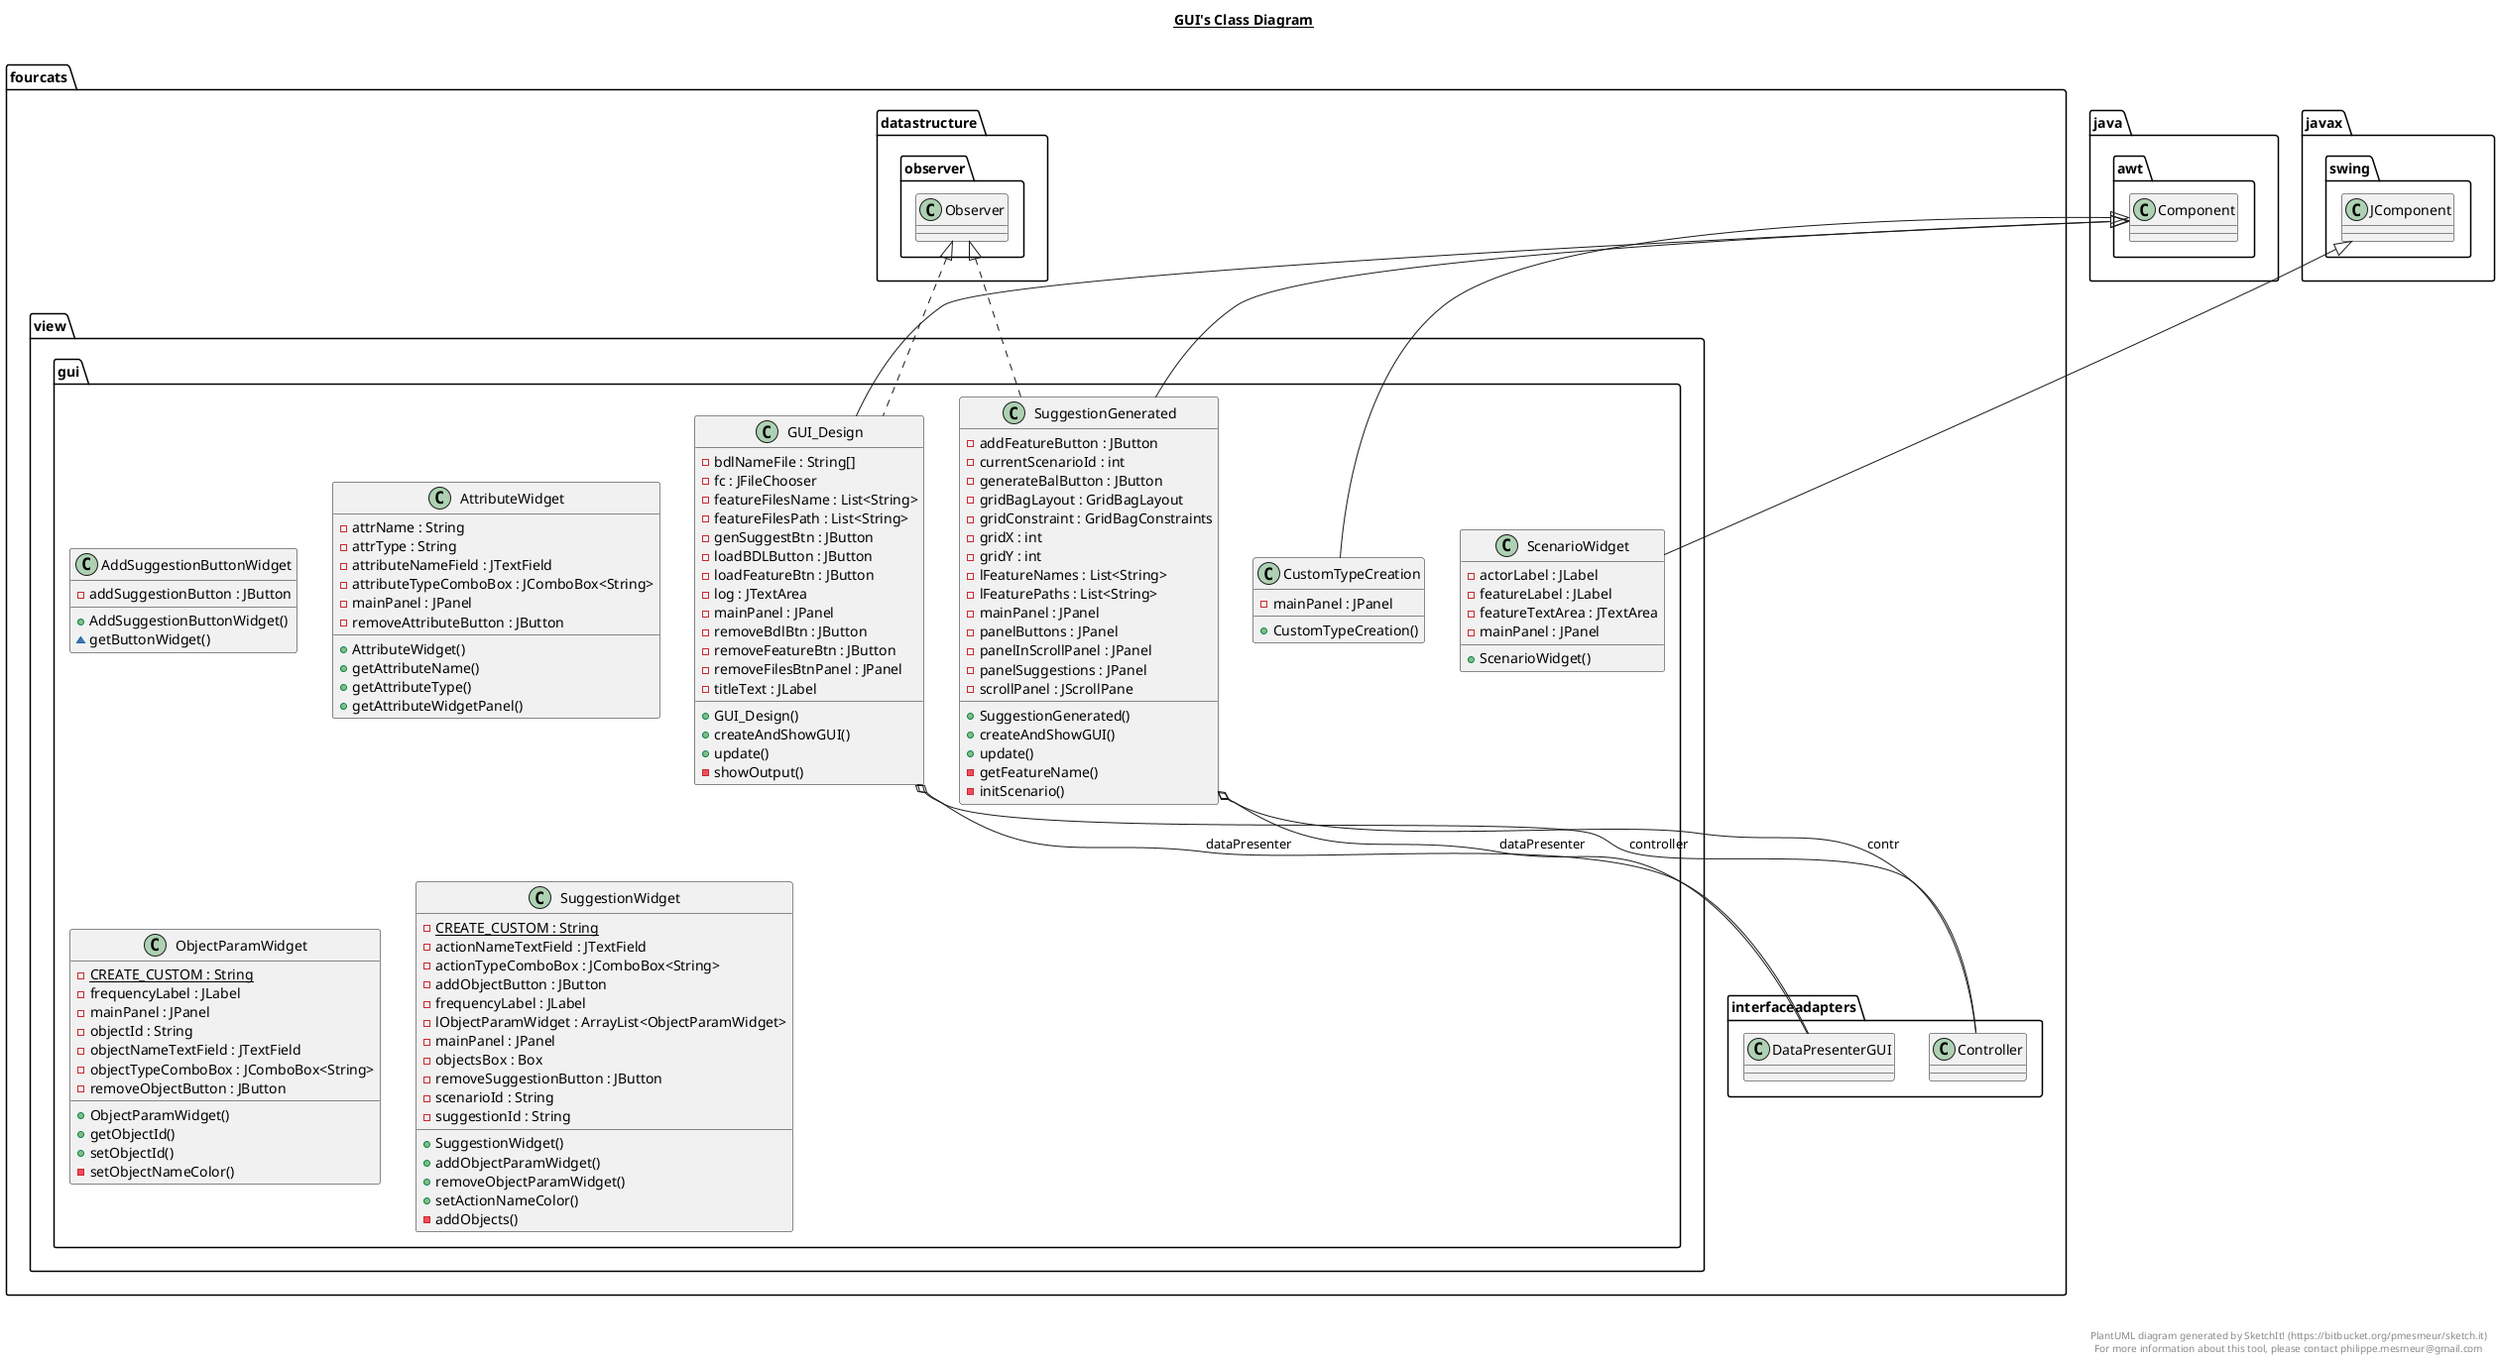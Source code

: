@startuml

title __GUI's Class Diagram__\n

  namespace fourcats {
    namespace view {
      namespace gui {
        class fourcats.view.gui.AddSuggestionButtonWidget {
            - addSuggestionButton : JButton
            + AddSuggestionButtonWidget()
            ~ getButtonWidget()
        }
      }
    }
  }
  

  namespace fourcats {
    namespace view {
      namespace gui {
        class fourcats.view.gui.AttributeWidget {
            - attrName : String
            - attrType : String
            - attributeNameField : JTextField
            - attributeTypeComboBox : JComboBox<String>
            - mainPanel : JPanel
            - removeAttributeButton : JButton
            + AttributeWidget()
            + getAttributeName()
            + getAttributeType()
            + getAttributeWidgetPanel()
        }
      }
    }
  }
  

  namespace fourcats {
    namespace view {
      namespace gui {
        class fourcats.view.gui.CustomTypeCreation {
            - mainPanel : JPanel
            + CustomTypeCreation()
        }
      }
    }
  }
  

  namespace fourcats {
    namespace view {
      namespace gui {
        class fourcats.view.gui.GUI_Design {
            - bdlNameFile : String[]
            - fc : JFileChooser
            - featureFilesName : List<String>
            - featureFilesPath : List<String>
            - genSuggestBtn : JButton
            - loadBDLButton : JButton
            - loadFeatureBtn : JButton
            - log : JTextArea
            - mainPanel : JPanel
            - removeBdlBtn : JButton
            - removeFeatureBtn : JButton
            - removeFilesBtnPanel : JPanel
            - titleText : JLabel
            + GUI_Design()
            + createAndShowGUI()
            + update()
            - showOutput()
        }
      }
    }
  }
  

  namespace fourcats {
    namespace view {
      namespace gui {
        class fourcats.view.gui.ObjectParamWidget {
            {static} - CREATE_CUSTOM : String
            - frequencyLabel : JLabel
            - mainPanel : JPanel
            - objectId : String
            - objectNameTextField : JTextField
            - objectTypeComboBox : JComboBox<String>
            - removeObjectButton : JButton
            + ObjectParamWidget()
            + getObjectId()
            + setObjectId()
            - setObjectNameColor()
        }
      }
    }
  }
  

  namespace fourcats {
    namespace view {
      namespace gui {
        class fourcats.view.gui.ScenarioWidget {
            - actorLabel : JLabel
            - featureLabel : JLabel
            - featureTextArea : JTextArea
            - mainPanel : JPanel
            + ScenarioWidget()
        }
      }
    }
  }
  

  namespace fourcats {
    namespace view {
      namespace gui {
        class fourcats.view.gui.SuggestionGenerated {
            - addFeatureButton : JButton
            - currentScenarioId : int
            - generateBalButton : JButton
            - gridBagLayout : GridBagLayout
            - gridConstraint : GridBagConstraints
            - gridX : int
            - gridY : int
            - lFeatureNames : List<String>
            - lFeaturePaths : List<String>
            - mainPanel : JPanel
            - panelButtons : JPanel
            - panelInScrollPanel : JPanel
            - panelSuggestions : JPanel
            - scrollPanel : JScrollPane
            + SuggestionGenerated()
            + createAndShowGUI()
            + update()
            - getFeatureName()
            - initScenario()
        }
      }
    }
  }
  

  namespace fourcats {
    namespace view {
      namespace gui {
        class fourcats.view.gui.SuggestionWidget {
            {static} - CREATE_CUSTOM : String
            - actionNameTextField : JTextField
            - actionTypeComboBox : JComboBox<String>
            - addObjectButton : JButton
            - frequencyLabel : JLabel
            - lObjectParamWidget : ArrayList<ObjectParamWidget>
            - mainPanel : JPanel
            - objectsBox : Box
            - removeSuggestionButton : JButton
            - scenarioId : String
            - suggestionId : String
            + SuggestionWidget()
            + addObjectParamWidget()
            + removeObjectParamWidget()
            + setActionNameColor()
            - addObjects()
        }
      }
    }
  }
  

  fourcats.view.gui.CustomTypeCreation -up-|> java.awt.Component
  fourcats.view.gui.GUI_Design .up.|> fourcats.datastructure.observer.Observer
  fourcats.view.gui.GUI_Design -up-|> java.awt.Component
  fourcats.view.gui.GUI_Design o-- fourcats.interfaceadapters.Controller : controller
  fourcats.view.gui.GUI_Design o-- fourcats.interfaceadapters.DataPresenterGUI : dataPresenter
  fourcats.view.gui.ScenarioWidget -up-|> javax.swing.JComponent
  fourcats.view.gui.SuggestionGenerated .up.|> fourcats.datastructure.observer.Observer
  fourcats.view.gui.SuggestionGenerated -up-|> java.awt.Component
  fourcats.view.gui.SuggestionGenerated o-- fourcats.interfaceadapters.Controller : contr
  fourcats.view.gui.SuggestionGenerated o-- fourcats.interfaceadapters.DataPresenterGUI : dataPresenter


right footer


PlantUML diagram generated by SketchIt! (https://bitbucket.org/pmesmeur/sketch.it)
For more information about this tool, please contact philippe.mesmeur@gmail.com
endfooter

@enduml
